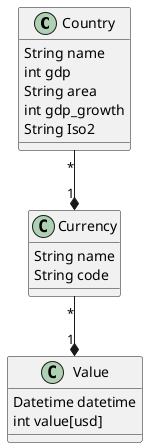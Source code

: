 @startuml

Class Country
{
    String name
    int gdp
    String area
    int gdp_growth
    String Iso2
}

Class Currency
{
    String name
    String code
}

Class Value
{
    Datetime datetime
    int value[usd]
}

Country "*"--*"1" Currency
Currency "*"--*"1" Value
@enduml